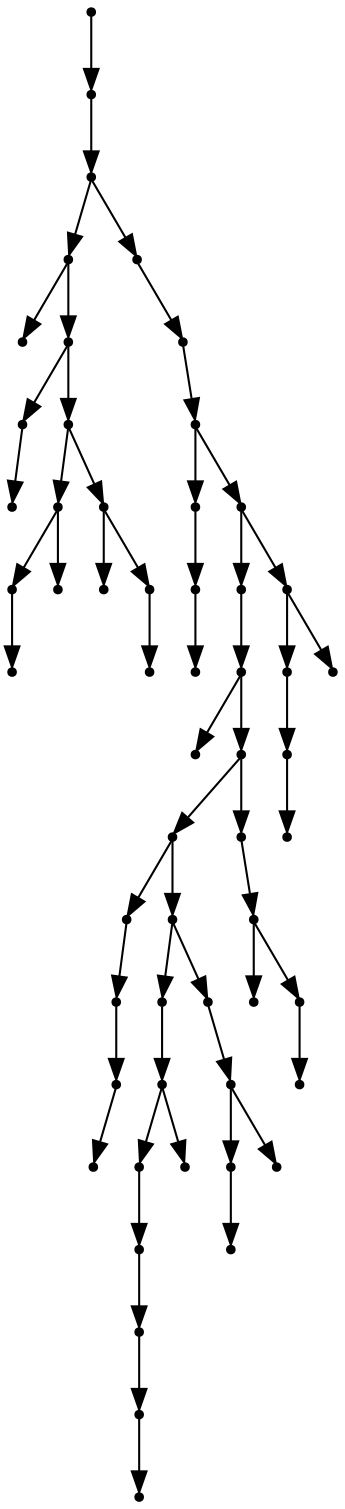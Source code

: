 digraph {
  56 [shape=point];
  55 [shape=point];
  54 [shape=point];
  13 [shape=point];
  0 [shape=point];
  12 [shape=point];
  2 [shape=point];
  1 [shape=point];
  11 [shape=point];
  6 [shape=point];
  4 [shape=point];
  3 [shape=point];
  5 [shape=point];
  10 [shape=point];
  7 [shape=point];
  9 [shape=point];
  8 [shape=point];
  53 [shape=point];
  52 [shape=point];
  51 [shape=point];
  16 [shape=point];
  15 [shape=point];
  14 [shape=point];
  50 [shape=point];
  44 [shape=point];
  43 [shape=point];
  17 [shape=point];
  42 [shape=point];
  36 [shape=point];
  21 [shape=point];
  20 [shape=point];
  19 [shape=point];
  18 [shape=point];
  35 [shape=point];
  29 [shape=point];
  28 [shape=point];
  26 [shape=point];
  25 [shape=point];
  24 [shape=point];
  23 [shape=point];
  22 [shape=point];
  27 [shape=point];
  34 [shape=point];
  33 [shape=point];
  31 [shape=point];
  30 [shape=point];
  32 [shape=point];
  41 [shape=point];
  40 [shape=point];
  37 [shape=point];
  39 [shape=point];
  38 [shape=point];
  49 [shape=point];
  47 [shape=point];
  46 [shape=point];
  45 [shape=point];
  48 [shape=point];
56 -> 55;
55 -> 54;
54 -> 13;
13 -> 0;
13 -> 12;
12 -> 2;
2 -> 1;
12 -> 11;
11 -> 6;
6 -> 4;
4 -> 3;
6 -> 5;
11 -> 10;
10 -> 7;
10 -> 9;
9 -> 8;
54 -> 53;
53 -> 52;
52 -> 51;
51 -> 16;
16 -> 15;
15 -> 14;
51 -> 50;
50 -> 44;
44 -> 43;
43 -> 17;
43 -> 42;
42 -> 36;
36 -> 21;
21 -> 20;
20 -> 19;
19 -> 18;
36 -> 35;
35 -> 29;
29 -> 28;
28 -> 26;
26 -> 25;
25 -> 24;
24 -> 23;
23 -> 22;
28 -> 27;
35 -> 34;
34 -> 33;
33 -> 31;
31 -> 30;
33 -> 32;
42 -> 41;
41 -> 40;
40 -> 37;
40 -> 39;
39 -> 38;
50 -> 49;
49 -> 47;
47 -> 46;
46 -> 45;
49 -> 48;
}
